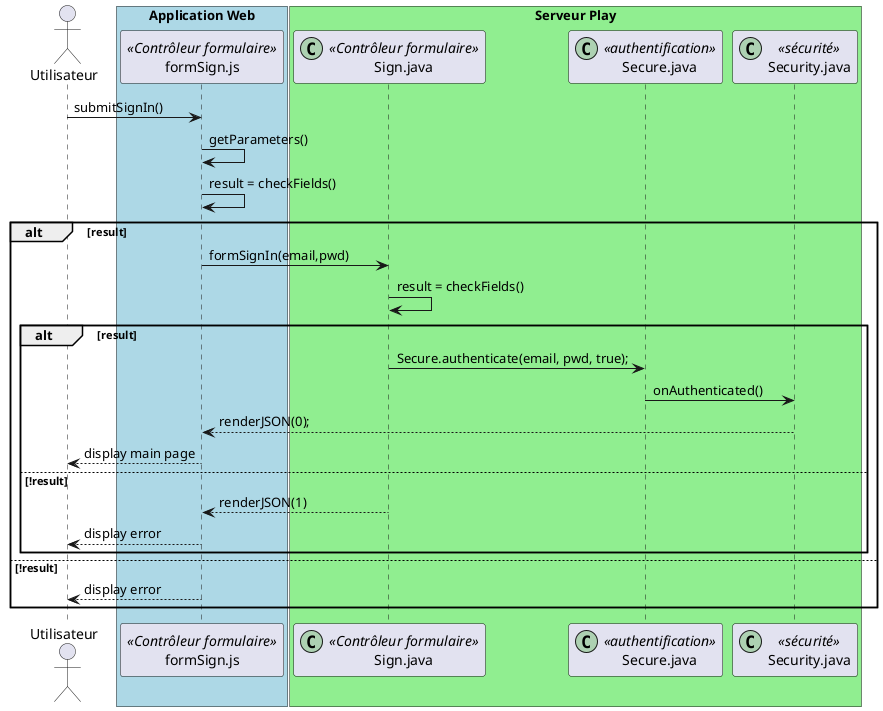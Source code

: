 @startuml

actor Utilisateur as user
participant "formSign.js" as form <<Contrôleur formulaire>>
participant "Sign.java" as controler <<(C,#ADD1B2) Contrôleur formulaire>>
participant "Secure.java" as secure <<(C,#ADD1B2) authentification>>
participant "Security.java" as security <<(C,#ADD1B2) sécurité>>

box "Application Web" #LightBlue
	participant form
end box

box "Serveur Play" #LightGreen
	participant controler
	participant secure
	participant security
end box

user -> form : submitSignIn()
form -> form : getParameters()
form -> form : result = checkFields()

alt result

    form -> controler : formSignIn(email,pwd)
    controler -> controler : result = checkFields()
    
    alt result
    	controler -> secure : Secure.authenticate(email, pwd, true);
    	secure -> security : onAuthenticated()
    	security --> form : renderJSON(0);
    	form --> user : display main page
    else !result
    	controler --> form : renderJSON(1)
    	form --> user : display error
    end
    
else !result
	form --> user : display error
end

@enduml